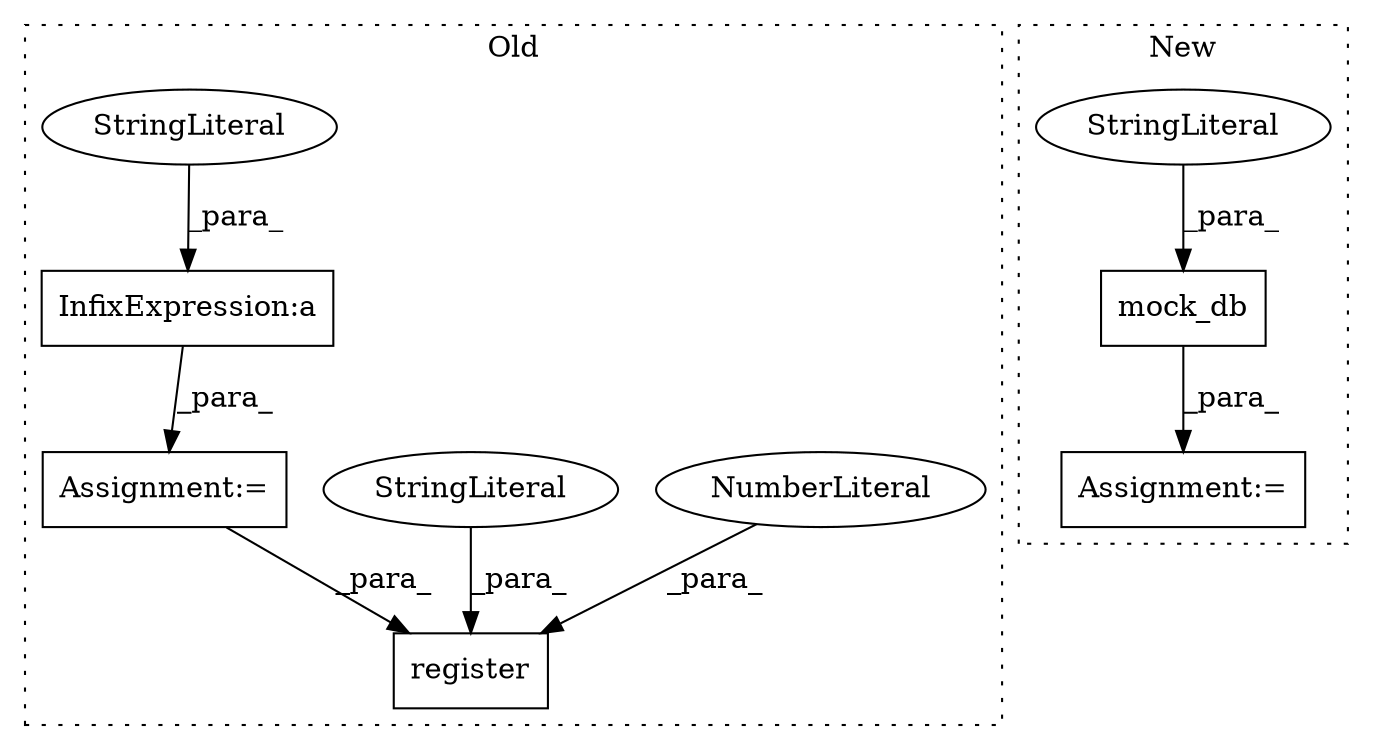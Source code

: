 digraph G {
subgraph cluster0 {
1 [label="register" a="32" s="431,465" l="9,1" shape="box"];
3 [label="InfixExpression:a" a="27" s="403" l="3" shape="box"];
4 [label="NumberLiteral" a="34" s="464" l="1" shape="ellipse"];
6 [label="Assignment:=" a="7" s="393" l="1" shape="box"];
7 [label="StringLiteral" a="45" s="448" l="15" shape="ellipse"];
9 [label="StringLiteral" a="45" s="406" l="15" shape="ellipse"];
label = "Old";
style="dotted";
}
subgraph cluster1 {
2 [label="mock_db" a="32" s="696,719" l="8,1" shape="box"];
5 [label="StringLiteral" a="45" s="704" l="15" shape="ellipse"];
8 [label="Assignment:=" a="7" s="695" l="1" shape="box"];
label = "New";
style="dotted";
}
2 -> 8 [label="_para_"];
3 -> 6 [label="_para_"];
4 -> 1 [label="_para_"];
5 -> 2 [label="_para_"];
6 -> 1 [label="_para_"];
7 -> 1 [label="_para_"];
9 -> 3 [label="_para_"];
}